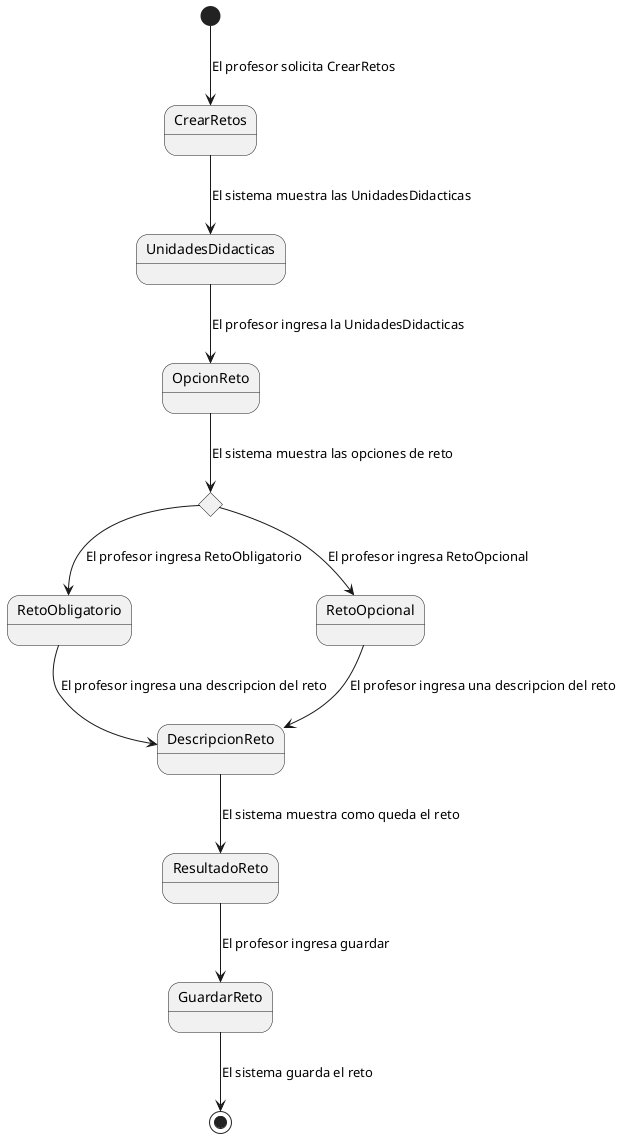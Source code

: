 @startuml

[*] --> CrearRetos : El profesor solicita CrearRetos
CrearRetos --> UnidadesDidacticas : El sistema muestra las UnidadesDidacticas
UnidadesDidacticas --> OpcionReto : El profesor ingresa la UnidadesDidacticas
state reto <<choice>>
OpcionReto --> reto : El sistema muestra las opciones de reto
reto --> RetoObligatorio : El profesor ingresa RetoObligatorio
reto --> RetoOpcional : El profesor ingresa RetoOpcional
RetoObligatorio --> DescripcionReto : El profesor ingresa una descripcion del reto
RetoOpcional --> DescripcionReto : El profesor ingresa una descripcion del reto
DescripcionReto --> ResultadoReto : El sistema muestra como queda el reto
ResultadoReto --> GuardarReto : El profesor ingresa guardar
GuardarReto --> [*] : El sistema guarda el reto

@enduml